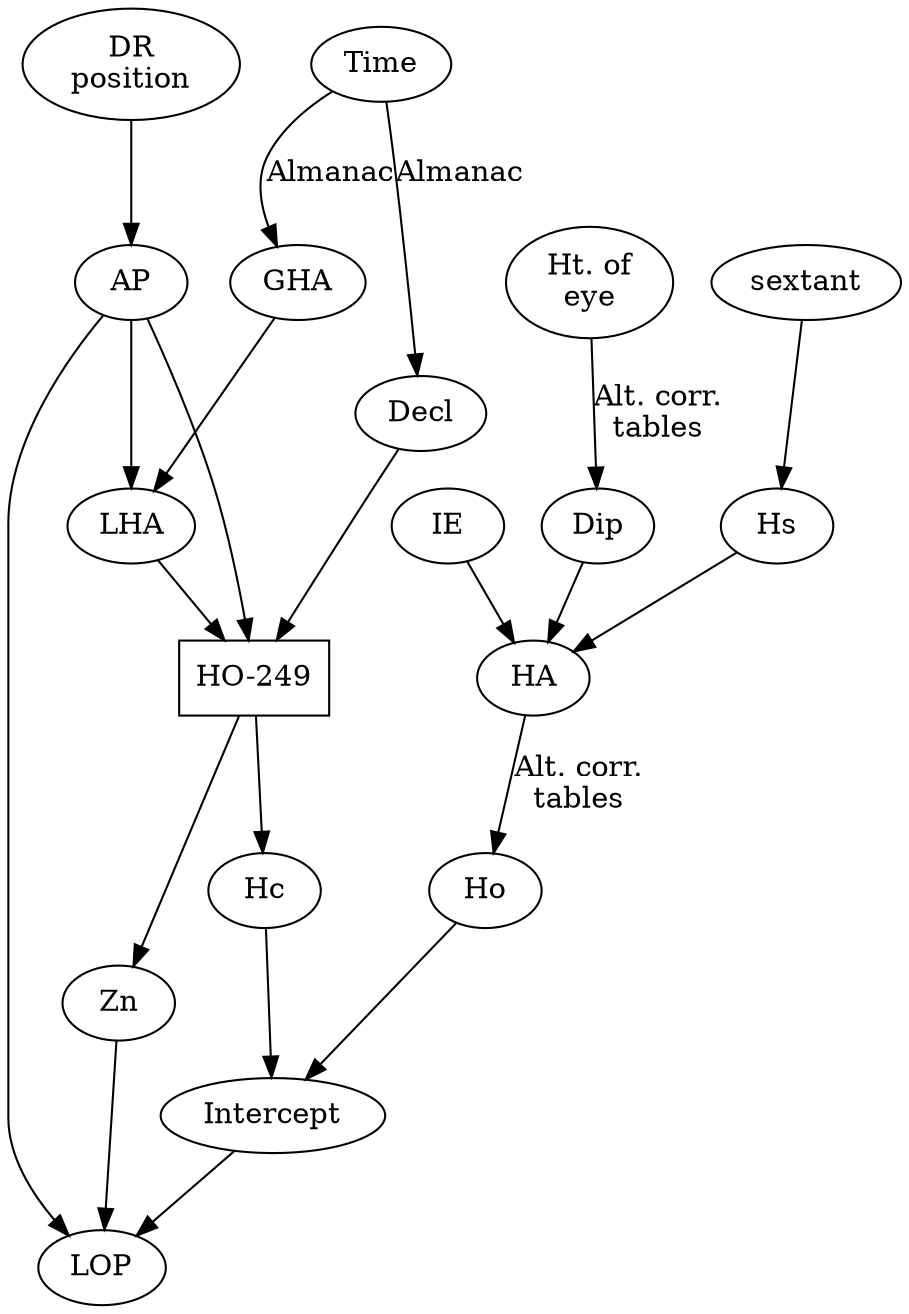 digraph {

DR_pos [label="DR\nposition"]
Ht_of_eye [label="Ht. of\neye"]
HO_249 [label="HO-249"]

sextant -> Hs
Hs -> HA
IE -> HA
Ht_of_eye -> Dip [label="Alt. corr.\ntables"]
Dip -> HA
HA -> Ho [label="Alt. corr.\ntables"]

Time -> GHA [label="Almanac"]
Time -> Decl [label="Almanac"]

DR_pos -> AP
AP -> LHA
GHA -> LHA

HO_249 [shape="rectangle"]

AP -> HO_249
LHA -> HO_249
Decl -> HO_249

HO_249 -> Hc
HO_249 -> Zn

Ho -> Intercept
Hc -> Intercept

AP -> LOP
Zn -> LOP
Intercept -> LOP

}
